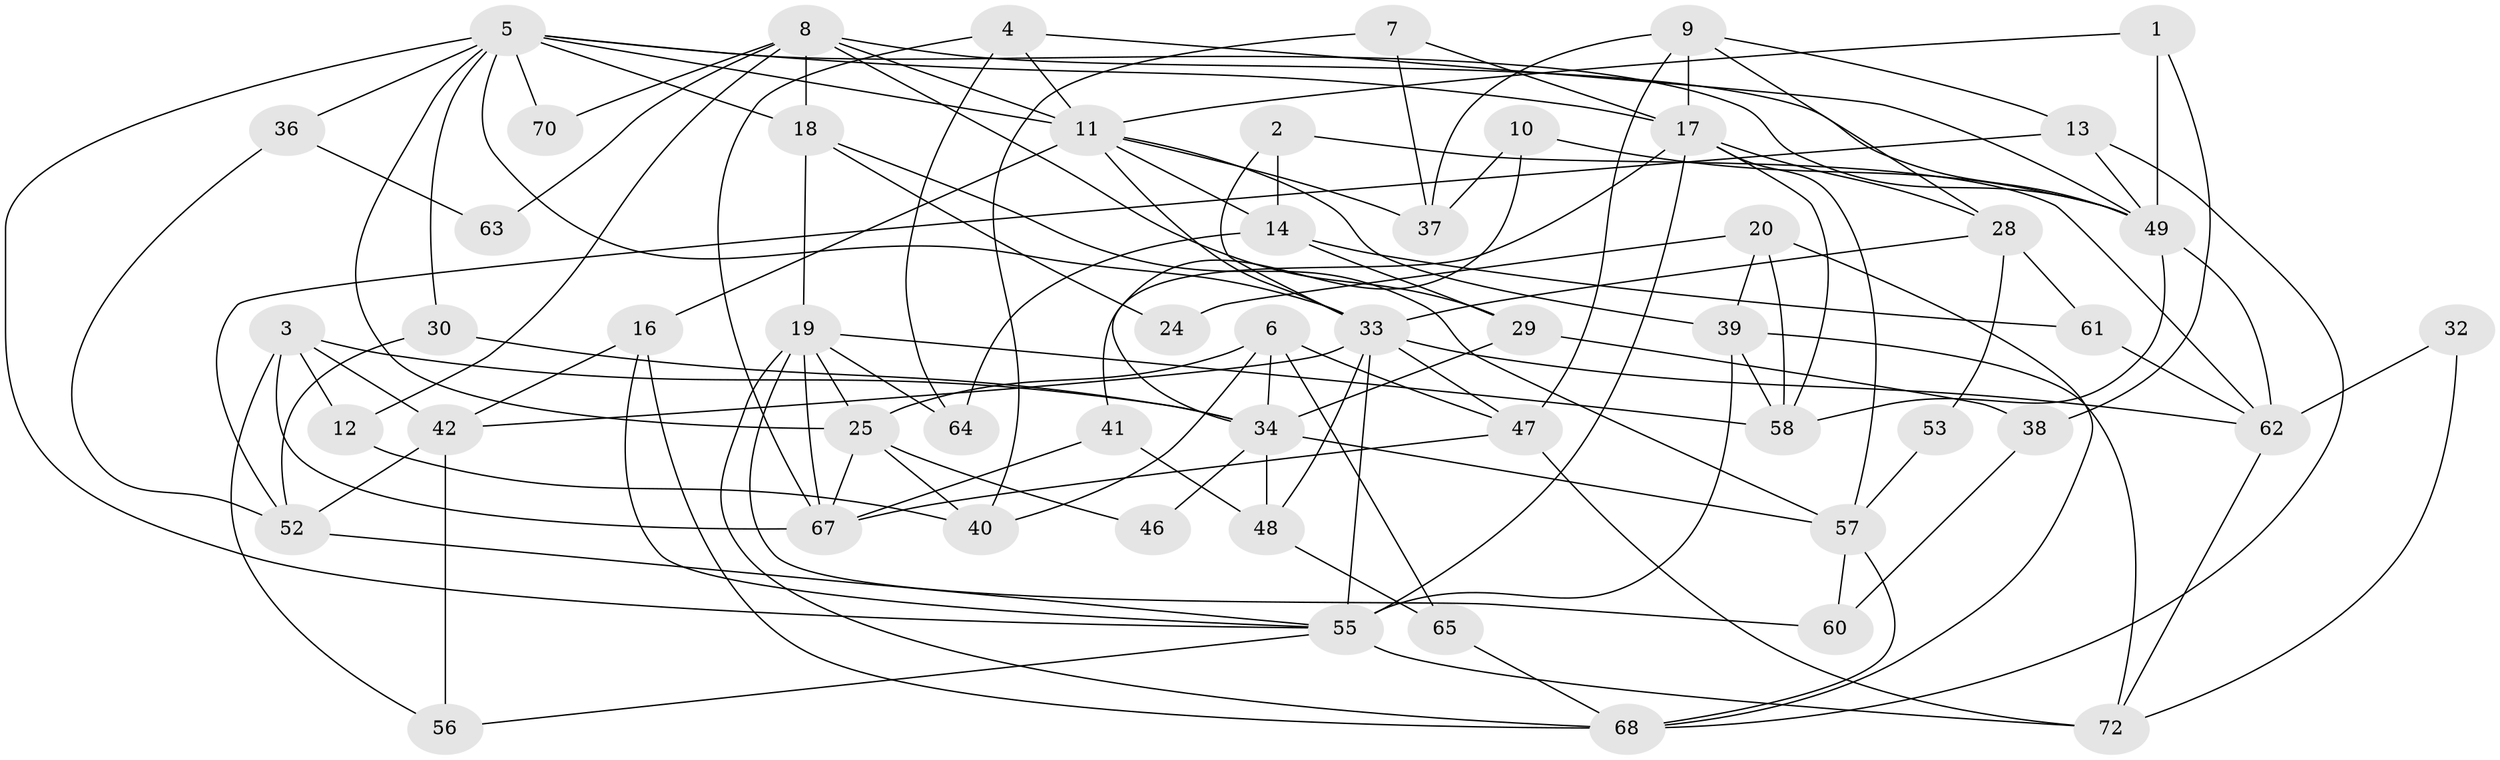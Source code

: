 // original degree distribution, {3: 0.28205128205128205, 4: 0.2692307692307692, 5: 0.1794871794871795, 2: 0.1282051282051282, 7: 0.05128205128205128, 6: 0.07692307692307693, 8: 0.01282051282051282}
// Generated by graph-tools (version 1.1) at 2025/18/03/04/25 18:18:40]
// undirected, 54 vertices, 125 edges
graph export_dot {
graph [start="1"]
  node [color=gray90,style=filled];
  1;
  2;
  3 [super="+15"];
  4;
  5 [super="+26"];
  6;
  7;
  8 [super="+54"];
  9 [super="+78"];
  10 [super="+51"];
  11 [super="+22"];
  12;
  13 [super="+59"];
  14;
  16 [super="+27"];
  17 [super="+45+21"];
  18 [super="+43"];
  19 [super="+50"];
  20;
  24;
  25 [super="+35"];
  28 [super="+31"];
  29;
  30;
  32;
  33 [super="+71"];
  34 [super="+66"];
  36;
  37;
  38;
  39 [super="+76"];
  40;
  41;
  42;
  46;
  47;
  48;
  49;
  52;
  53;
  55 [super="+73+74"];
  56;
  57;
  58;
  60;
  61;
  62;
  63;
  64;
  65;
  67;
  68 [super="+69"];
  70;
  72;
  1 -- 49;
  1 -- 38;
  1 -- 11;
  2 -- 62;
  2 -- 14;
  2 -- 33;
  3 -- 34;
  3 -- 12 [weight=2];
  3 -- 56;
  3 -- 67;
  3 -- 42;
  4 -- 11;
  4 -- 67;
  4 -- 49;
  4 -- 64;
  5 -- 70;
  5 -- 33;
  5 -- 11 [weight=2];
  5 -- 25 [weight=2];
  5 -- 36;
  5 -- 49;
  5 -- 18;
  5 -- 55;
  5 -- 30;
  5 -- 17;
  6 -- 65;
  6 -- 25;
  6 -- 34;
  6 -- 40;
  6 -- 47;
  7 -- 40;
  7 -- 37;
  7 -- 17;
  8 -- 18 [weight=2];
  8 -- 29;
  8 -- 11;
  8 -- 49;
  8 -- 70;
  8 -- 12;
  8 -- 63;
  9 -- 47;
  9 -- 37;
  9 -- 28;
  9 -- 17;
  9 -- 13;
  10 -- 34;
  10 -- 49;
  10 -- 37;
  11 -- 14;
  11 -- 39;
  11 -- 16;
  11 -- 33;
  11 -- 37;
  12 -- 40;
  13 -- 52;
  13 -- 68;
  13 -- 49;
  14 -- 64;
  14 -- 29;
  14 -- 61;
  16 -- 68;
  16 -- 42;
  16 -- 55;
  17 -- 58;
  17 -- 57;
  17 -- 41;
  17 -- 28;
  17 -- 55;
  18 -- 24;
  18 -- 57;
  18 -- 19;
  19 -- 67;
  19 -- 64;
  19 -- 25;
  19 -- 58;
  19 -- 60;
  19 -- 68;
  20 -- 58;
  20 -- 24;
  20 -- 39;
  20 -- 68;
  25 -- 40;
  25 -- 67;
  25 -- 46;
  28 -- 53;
  28 -- 33;
  28 -- 61;
  29 -- 38;
  29 -- 34;
  30 -- 52;
  30 -- 34;
  32 -- 62;
  32 -- 72;
  33 -- 47;
  33 -- 42;
  33 -- 48;
  33 -- 55 [weight=2];
  33 -- 62;
  34 -- 46;
  34 -- 57;
  34 -- 48;
  36 -- 52;
  36 -- 63;
  38 -- 60;
  39 -- 55;
  39 -- 72;
  39 -- 58;
  41 -- 48;
  41 -- 67;
  42 -- 56;
  42 -- 52;
  47 -- 67;
  47 -- 72;
  48 -- 65;
  49 -- 62;
  49 -- 58;
  52 -- 55;
  53 -- 57;
  55 -- 72;
  55 -- 56;
  57 -- 60;
  57 -- 68;
  61 -- 62;
  62 -- 72;
  65 -- 68;
}
